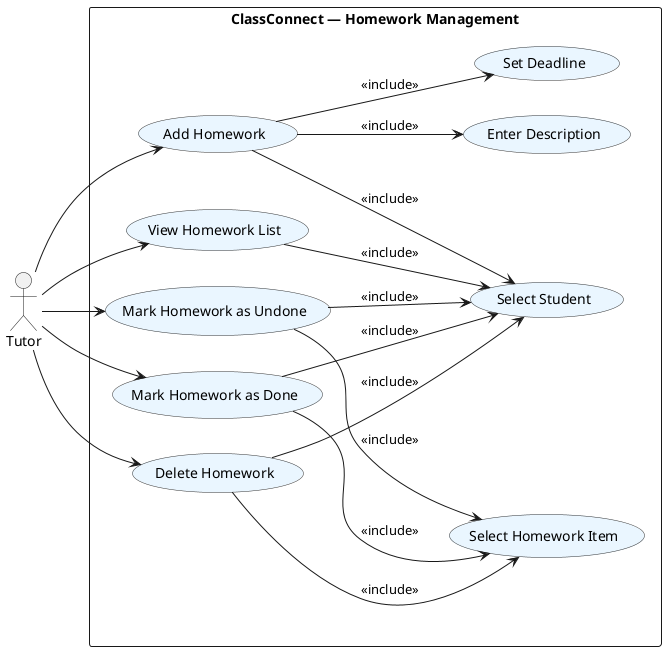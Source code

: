 @startuml
left to right direction
skinparam packageStyle rectangle
skinparam usecase {
  BackgroundColor #EAF6FF
  BorderColor #333
}

actor Tutor as T

rectangle "ClassConnect — Homework Management" {
  usecase "Add Homework" as UC_Add
  usecase "Delete Homework" as UC_Del
  usecase "Mark Homework as Done" as UC_Done
  usecase "Mark Homework as Undone" as UC_Undone
  usecase "View Homework List" as UC_View


  usecase "Select Student" as UC_SelectStudent
  usecase "Select Homework Item" as UC_SelectItem
  usecase "Enter Description" as UC_Desc
  usecase "Set Deadline" as UC_Deadline
}

T --> UC_Add
T --> UC_Del
T --> UC_Done
T --> UC_Undone
T --> UC_View


UC_Add --> UC_SelectStudent : <<include>>
UC_Add --> UC_Desc          : <<include>>
UC_Add --> UC_Deadline      : <<include>>

UC_Del --> UC_SelectStudent : <<include>>
UC_Del --> UC_SelectItem    : <<include>>

UC_Done --> UC_SelectStudent : <<include>>
UC_Done --> UC_SelectItem    : <<include>>

UC_Undone --> UC_SelectStudent : <<include>>
UC_Undone --> UC_SelectItem    : <<include>>

UC_View --> UC_SelectStudent : <<include>>
@enduml
